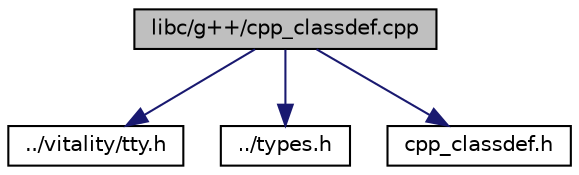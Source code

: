 digraph "libc/g++/cpp_classdef.cpp"
{
  edge [fontname="Helvetica",fontsize="10",labelfontname="Helvetica",labelfontsize="10"];
  node [fontname="Helvetica",fontsize="10",shape=record];
  Node0 [label="libc/g++/cpp_classdef.cpp",height=0.2,width=0.4,color="black", fillcolor="grey75", style="filled", fontcolor="black"];
  Node0 -> Node1 [color="midnightblue",fontsize="10",style="solid",fontname="Helvetica"];
  Node1 [label="../vitality/tty.h",height=0.2,width=0.4,color="black", fillcolor="white", style="filled",URL="$a00083.html"];
  Node0 -> Node2 [color="midnightblue",fontsize="10",style="solid",fontname="Helvetica"];
  Node2 [label="../types.h",height=0.2,width=0.4,color="black", fillcolor="white", style="filled",URL="$a00068.html"];
  Node0 -> Node3 [color="midnightblue",fontsize="10",style="solid",fontname="Helvetica"];
  Node3 [label="cpp_classdef.h",height=0.2,width=0.4,color="black", fillcolor="white", style="filled",URL="$a00035.html"];
}
